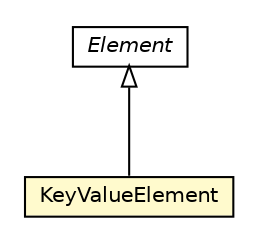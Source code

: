#!/usr/local/bin/dot
#
# Class diagram 
# Generated by UMLGraph version R5_6-24-gf6e263 (http://www.umlgraph.org/)
#

digraph G {
	edge [fontname="Helvetica",fontsize=10,labelfontname="Helvetica",labelfontsize=10];
	node [fontname="Helvetica",fontsize=10,shape=plaintext];
	nodesep=0.25;
	ranksep=0.5;
	// io.reinert.requestor.core.header.Element
	c14367 [label=<<table title="io.reinert.requestor.core.header.Element" border="0" cellborder="1" cellspacing="0" cellpadding="2" port="p" href="./Element.html">
		<tr><td><table border="0" cellspacing="0" cellpadding="1">
<tr><td align="center" balign="center"><font face="Helvetica-Oblique"> Element </font></td></tr>
		</table></td></tr>
		</table>>, URL="./Element.html", fontname="Helvetica", fontcolor="black", fontsize=10.0];
	// io.reinert.requestor.core.header.Element.KeyValueElement
	c14369 [label=<<table title="io.reinert.requestor.core.header.Element.KeyValueElement" border="0" cellborder="1" cellspacing="0" cellpadding="2" port="p" bgcolor="lemonChiffon" href="./Element.KeyValueElement.html">
		<tr><td><table border="0" cellspacing="0" cellpadding="1">
<tr><td align="center" balign="center"> KeyValueElement </td></tr>
		</table></td></tr>
		</table>>, URL="./Element.KeyValueElement.html", fontname="Helvetica", fontcolor="black", fontsize=10.0];
	//io.reinert.requestor.core.header.Element.KeyValueElement extends io.reinert.requestor.core.header.Element
	c14367:p -> c14369:p [dir=back,arrowtail=empty];
}

